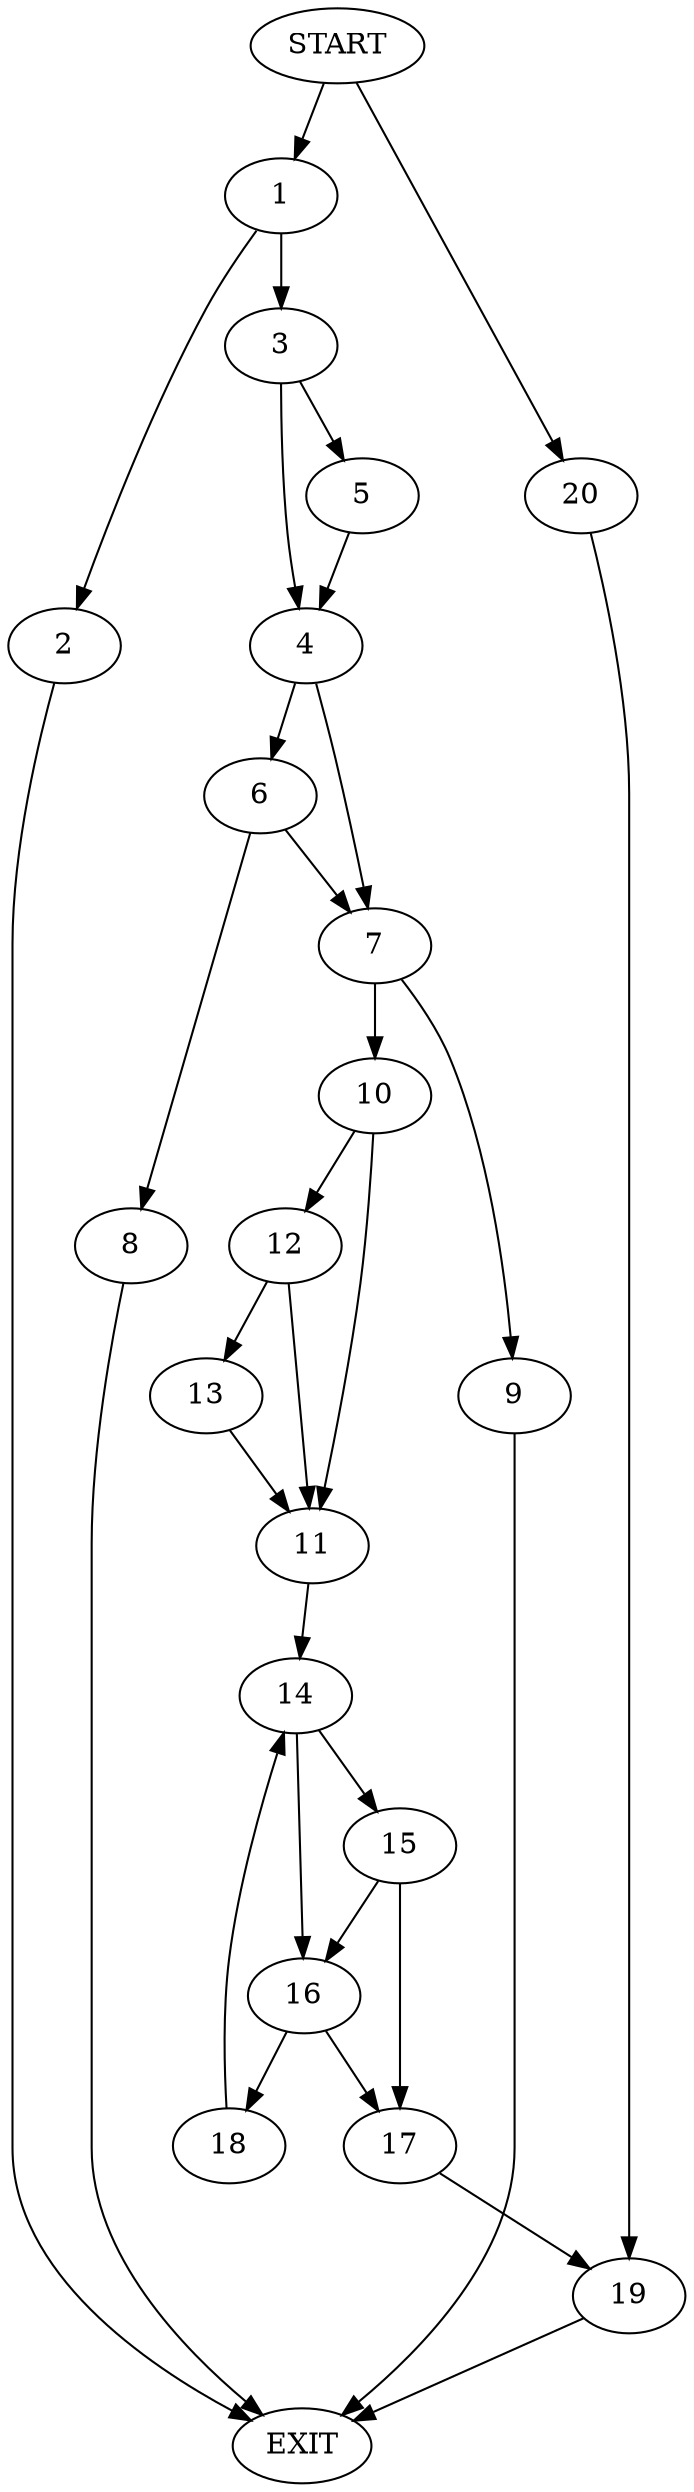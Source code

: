 digraph {
0 [label="START"]
21 [label="EXIT"]
0 -> 1
1 -> 2
1 -> 3
2 -> 21
3 -> 4
3 -> 5
5 -> 4
4 -> 6
4 -> 7
6 -> 8
6 -> 7
7 -> 9
7 -> 10
8 -> 21
9 -> 21
10 -> 11
10 -> 12
12 -> 13
12 -> 11
11 -> 14
13 -> 11
14 -> 15
14 -> 16
15 -> 17
15 -> 16
16 -> 18
16 -> 17
17 -> 19
18 -> 14
19 -> 21
0 -> 20
20 -> 19
}
